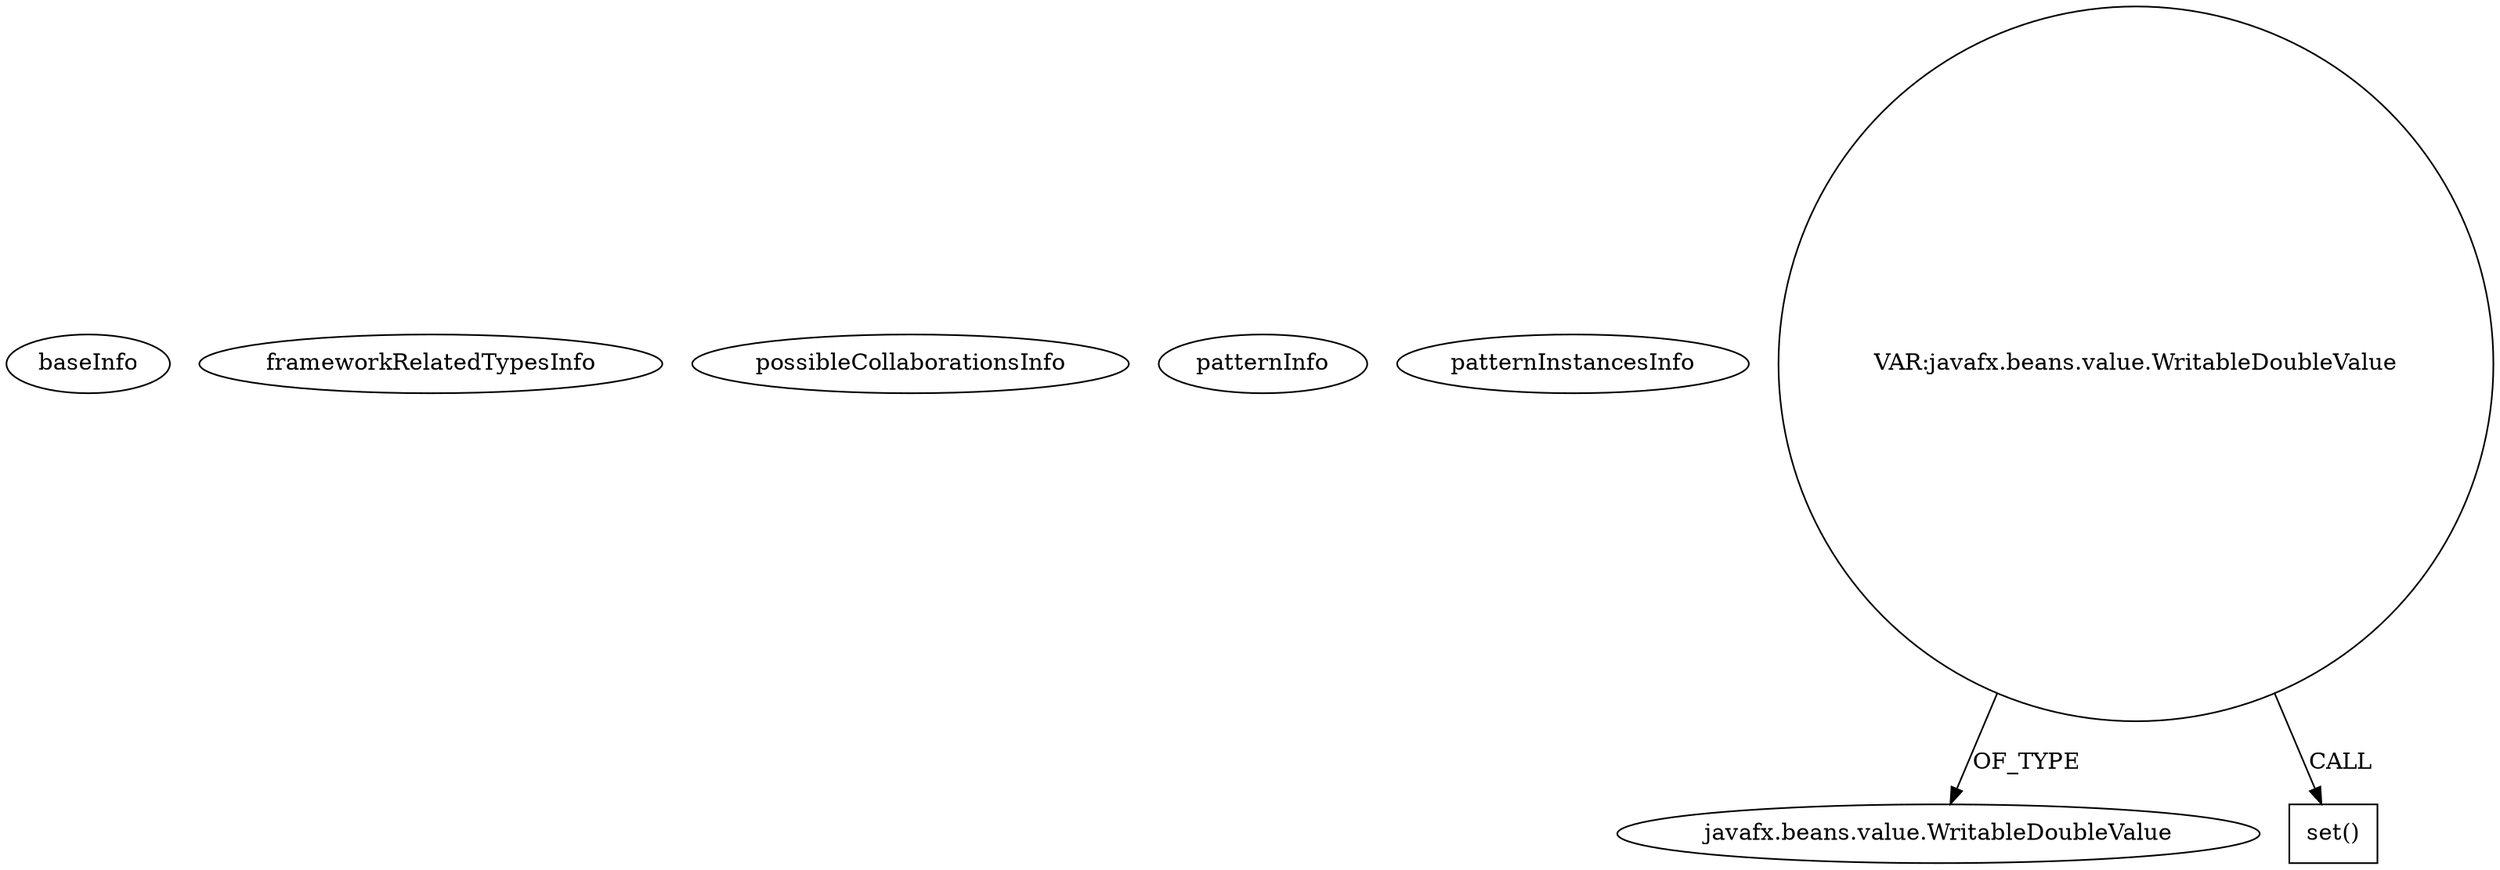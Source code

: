 digraph {
baseInfo[graphId=2266,category="pattern",isAnonymous=false,possibleRelation=false]
frameworkRelatedTypesInfo[]
possibleCollaborationsInfo[]
patternInfo[frequency=6.0,patternRootClient=null]
patternInstancesInfo[0="jalbertcruz-Documentation-manager~/jalbertcruz-Documentation-manager/Documentation-manager-master/src/documentation/manager/DocumentationManager.java~DocumentationManager~3242",1="bianconejo-CEFX~/bianconejo-CEFX/CEFX-master/src/cefx/CECommandeController.java~void initialize(java.net.URL,java.util.ResourceBundle)~2092",2="fChristenson-cv~/fChristenson-cv/cv-master/src/se/fidde/cv/view/screens/CVMain.java~CVMain~2670",3="bianconejo-CEFX~/bianconejo-CEFX/CEFX-master/src/cefx/CECommandeController.java~CECommandeController~2084"]
14[label="javafx.beans.value.WritableDoubleValue",vertexType="FRAMEWORK_INTERFACE_TYPE",isFrameworkType=false]
12[label="VAR:javafx.beans.value.WritableDoubleValue",vertexType="VARIABLE_EXPRESION",isFrameworkType=false,shape=circle]
18[label="set()",vertexType="INSIDE_CALL",isFrameworkType=false,shape=box]
12->14[label="OF_TYPE"]
12->18[label="CALL"]
}
